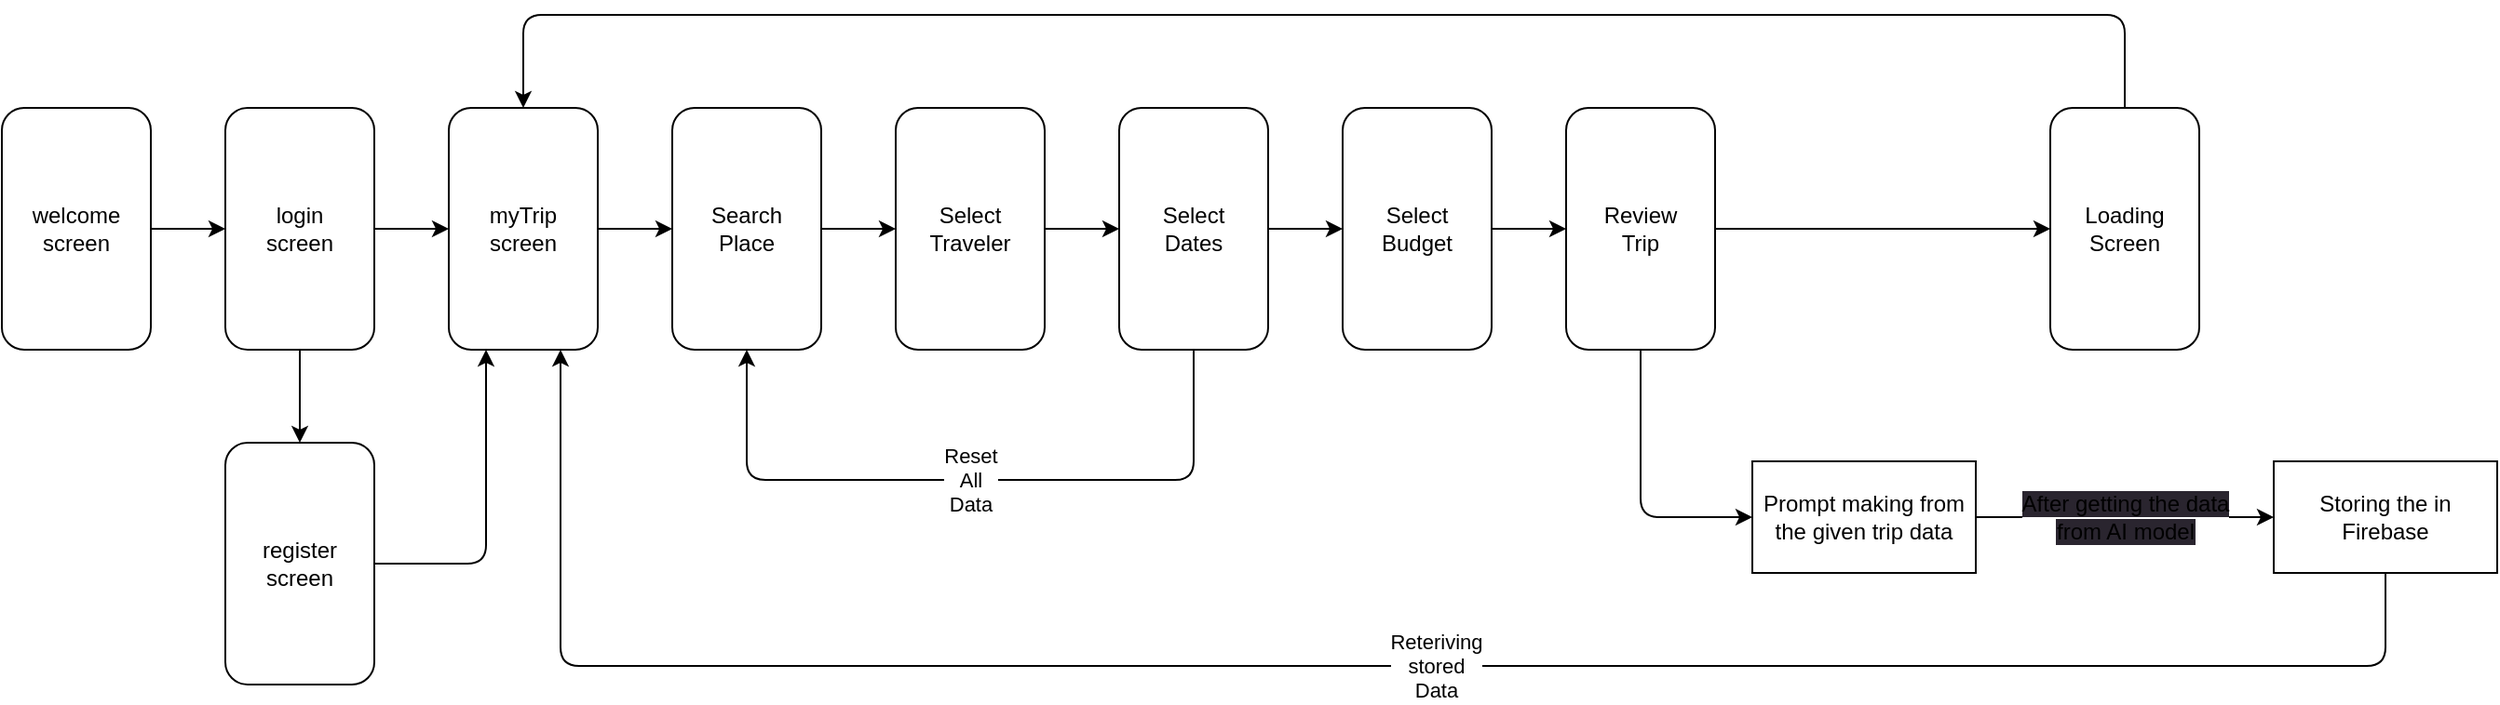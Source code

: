 <mxfile>
    <diagram id="jybWoAVB5KoufSXTlZUS" name="Page-1">
        <mxGraphModel dx="905" dy="1627" grid="1" gridSize="10" guides="1" tooltips="1" connect="1" arrows="1" fold="1" page="1" pageScale="1" pageWidth="850" pageHeight="1100" math="0" shadow="0">
            <root>
                <mxCell id="0"/>
                <mxCell id="1" parent="0"/>
                <mxCell id="4" value="" style="edgeStyle=none;html=1;" parent="1" source="2" target="3" edge="1">
                    <mxGeometry relative="1" as="geometry"/>
                </mxCell>
                <mxCell id="2" value="welcome&lt;br&gt;screen" style="rounded=1;whiteSpace=wrap;html=1;rotation=0;" parent="1" vertex="1">
                    <mxGeometry x="40" y="40" width="80" height="130" as="geometry"/>
                </mxCell>
                <mxCell id="6" value="" style="edgeStyle=none;html=1;" parent="1" source="3" target="5" edge="1">
                    <mxGeometry relative="1" as="geometry"/>
                </mxCell>
                <mxCell id="8" value="" style="edgeStyle=none;html=1;" parent="1" source="3" target="7" edge="1">
                    <mxGeometry relative="1" as="geometry"/>
                </mxCell>
                <mxCell id="3" value="login&lt;br&gt;screen" style="rounded=1;whiteSpace=wrap;html=1;rotation=0;" parent="1" vertex="1">
                    <mxGeometry x="160" y="40" width="80" height="130" as="geometry"/>
                </mxCell>
                <mxCell id="9" style="edgeStyle=none;html=1;exitX=1;exitY=0.5;exitDx=0;exitDy=0;entryX=0.25;entryY=1;entryDx=0;entryDy=0;" parent="1" source="5" target="7" edge="1">
                    <mxGeometry relative="1" as="geometry">
                        <Array as="points">
                            <mxPoint x="300" y="285"/>
                        </Array>
                    </mxGeometry>
                </mxCell>
                <mxCell id="5" value="register&lt;br&gt;screen" style="rounded=1;whiteSpace=wrap;html=1;rotation=0;" parent="1" vertex="1">
                    <mxGeometry x="160" y="220" width="80" height="130" as="geometry"/>
                </mxCell>
                <mxCell id="11" value="" style="edgeStyle=none;html=1;" parent="1" source="7" target="10" edge="1">
                    <mxGeometry relative="1" as="geometry"/>
                </mxCell>
                <mxCell id="7" value="myTrip&lt;br&gt;screen" style="rounded=1;whiteSpace=wrap;html=1;rotation=0;" parent="1" vertex="1">
                    <mxGeometry x="280" y="40" width="80" height="130" as="geometry"/>
                </mxCell>
                <mxCell id="13" value="" style="edgeStyle=none;html=1;" parent="1" source="10" target="12" edge="1">
                    <mxGeometry relative="1" as="geometry"/>
                </mxCell>
                <mxCell id="10" value="Search&lt;br&gt;Place" style="rounded=1;whiteSpace=wrap;html=1;rotation=0;" parent="1" vertex="1">
                    <mxGeometry x="400" y="40" width="80" height="130" as="geometry"/>
                </mxCell>
                <mxCell id="15" value="" style="edgeStyle=none;html=1;" parent="1" source="12" target="14" edge="1">
                    <mxGeometry relative="1" as="geometry"/>
                </mxCell>
                <mxCell id="12" value="Select&lt;br&gt;Traveler" style="rounded=1;whiteSpace=wrap;html=1;rotation=0;" parent="1" vertex="1">
                    <mxGeometry x="520" y="40" width="80" height="130" as="geometry"/>
                </mxCell>
                <mxCell id="17" value="" style="edgeStyle=none;html=1;" edge="1" parent="1" source="14" target="16">
                    <mxGeometry relative="1" as="geometry"/>
                </mxCell>
                <mxCell id="20" value="Reset&lt;br&gt;All&lt;br&gt;Data" style="edgeStyle=none;html=1;entryX=0.5;entryY=1;entryDx=0;entryDy=0;" edge="1" parent="1" source="14" target="10">
                    <mxGeometry relative="1" as="geometry">
                        <Array as="points">
                            <mxPoint x="680" y="240"/>
                            <mxPoint x="560" y="240"/>
                            <mxPoint x="440" y="240"/>
                        </Array>
                    </mxGeometry>
                </mxCell>
                <mxCell id="14" value="Select&lt;br&gt;Dates" style="rounded=1;whiteSpace=wrap;html=1;rotation=0;" parent="1" vertex="1">
                    <mxGeometry x="640" y="40" width="80" height="130" as="geometry"/>
                </mxCell>
                <mxCell id="19" value="" style="edgeStyle=none;html=1;" edge="1" parent="1" source="16" target="18">
                    <mxGeometry relative="1" as="geometry"/>
                </mxCell>
                <mxCell id="16" value="Select&lt;br&gt;Budget" style="rounded=1;whiteSpace=wrap;html=1;rotation=0;" vertex="1" parent="1">
                    <mxGeometry x="760" y="40" width="80" height="130" as="geometry"/>
                </mxCell>
                <mxCell id="22" value="" style="edgeStyle=none;html=1;" edge="1" parent="1" source="18" target="21">
                    <mxGeometry relative="1" as="geometry"/>
                </mxCell>
                <mxCell id="23" style="edgeStyle=none;html=1;exitX=0.5;exitY=1;exitDx=0;exitDy=0;" edge="1" parent="1" source="18" target="24">
                    <mxGeometry relative="1" as="geometry">
                        <mxPoint x="990" y="260" as="targetPoint"/>
                        <Array as="points">
                            <mxPoint x="920" y="260"/>
                        </Array>
                    </mxGeometry>
                </mxCell>
                <mxCell id="18" value="Review&lt;br&gt;Trip" style="rounded=1;whiteSpace=wrap;html=1;rotation=0;" vertex="1" parent="1">
                    <mxGeometry x="880" y="40" width="80" height="130" as="geometry"/>
                </mxCell>
                <mxCell id="31" value="" style="edgeStyle=none;html=1;entryX=0.5;entryY=0;entryDx=0;entryDy=0;" edge="1" parent="1" source="21" target="7">
                    <mxGeometry relative="1" as="geometry">
                        <mxPoint x="1430" y="105" as="targetPoint"/>
                        <Array as="points">
                            <mxPoint x="1180" y="-10"/>
                            <mxPoint x="320" y="-10"/>
                        </Array>
                    </mxGeometry>
                </mxCell>
                <mxCell id="21" value="Loading&lt;br&gt;Screen" style="rounded=1;whiteSpace=wrap;html=1;rotation=0;" vertex="1" parent="1">
                    <mxGeometry x="1140" y="40" width="80" height="130" as="geometry"/>
                </mxCell>
                <mxCell id="29" value="&lt;span style=&quot;font-size: 12px; background-color: rgb(42, 37, 47);&quot;&gt;After getting the data &lt;br&gt;from AI model&lt;/span&gt;" style="edgeStyle=none;html=1;exitX=1;exitY=0.5;exitDx=0;exitDy=0;" edge="1" parent="1" source="24" target="25">
                    <mxGeometry relative="1" as="geometry"/>
                </mxCell>
                <mxCell id="24" value="Prompt making from the given trip data" style="rounded=0;whiteSpace=wrap;html=1;" vertex="1" parent="1">
                    <mxGeometry x="980" y="230.0" width="120" height="60" as="geometry"/>
                </mxCell>
                <mxCell id="34" value="Reteriving&lt;br&gt;stored&lt;br&gt;Data" style="edgeStyle=none;html=1;exitX=0.5;exitY=1;exitDx=0;exitDy=0;entryX=0.75;entryY=1;entryDx=0;entryDy=0;" edge="1" parent="1" source="25" target="7">
                    <mxGeometry x="-0.067" relative="1" as="geometry">
                        <Array as="points">
                            <mxPoint x="1320" y="340"/>
                            <mxPoint x="340" y="340"/>
                        </Array>
                        <mxPoint as="offset"/>
                    </mxGeometry>
                </mxCell>
                <mxCell id="25" value="Storing the in Firebase" style="rounded=0;whiteSpace=wrap;html=1;" vertex="1" parent="1">
                    <mxGeometry x="1260" y="230.0" width="120" height="60" as="geometry"/>
                </mxCell>
            </root>
        </mxGraphModel>
    </diagram>
</mxfile>
